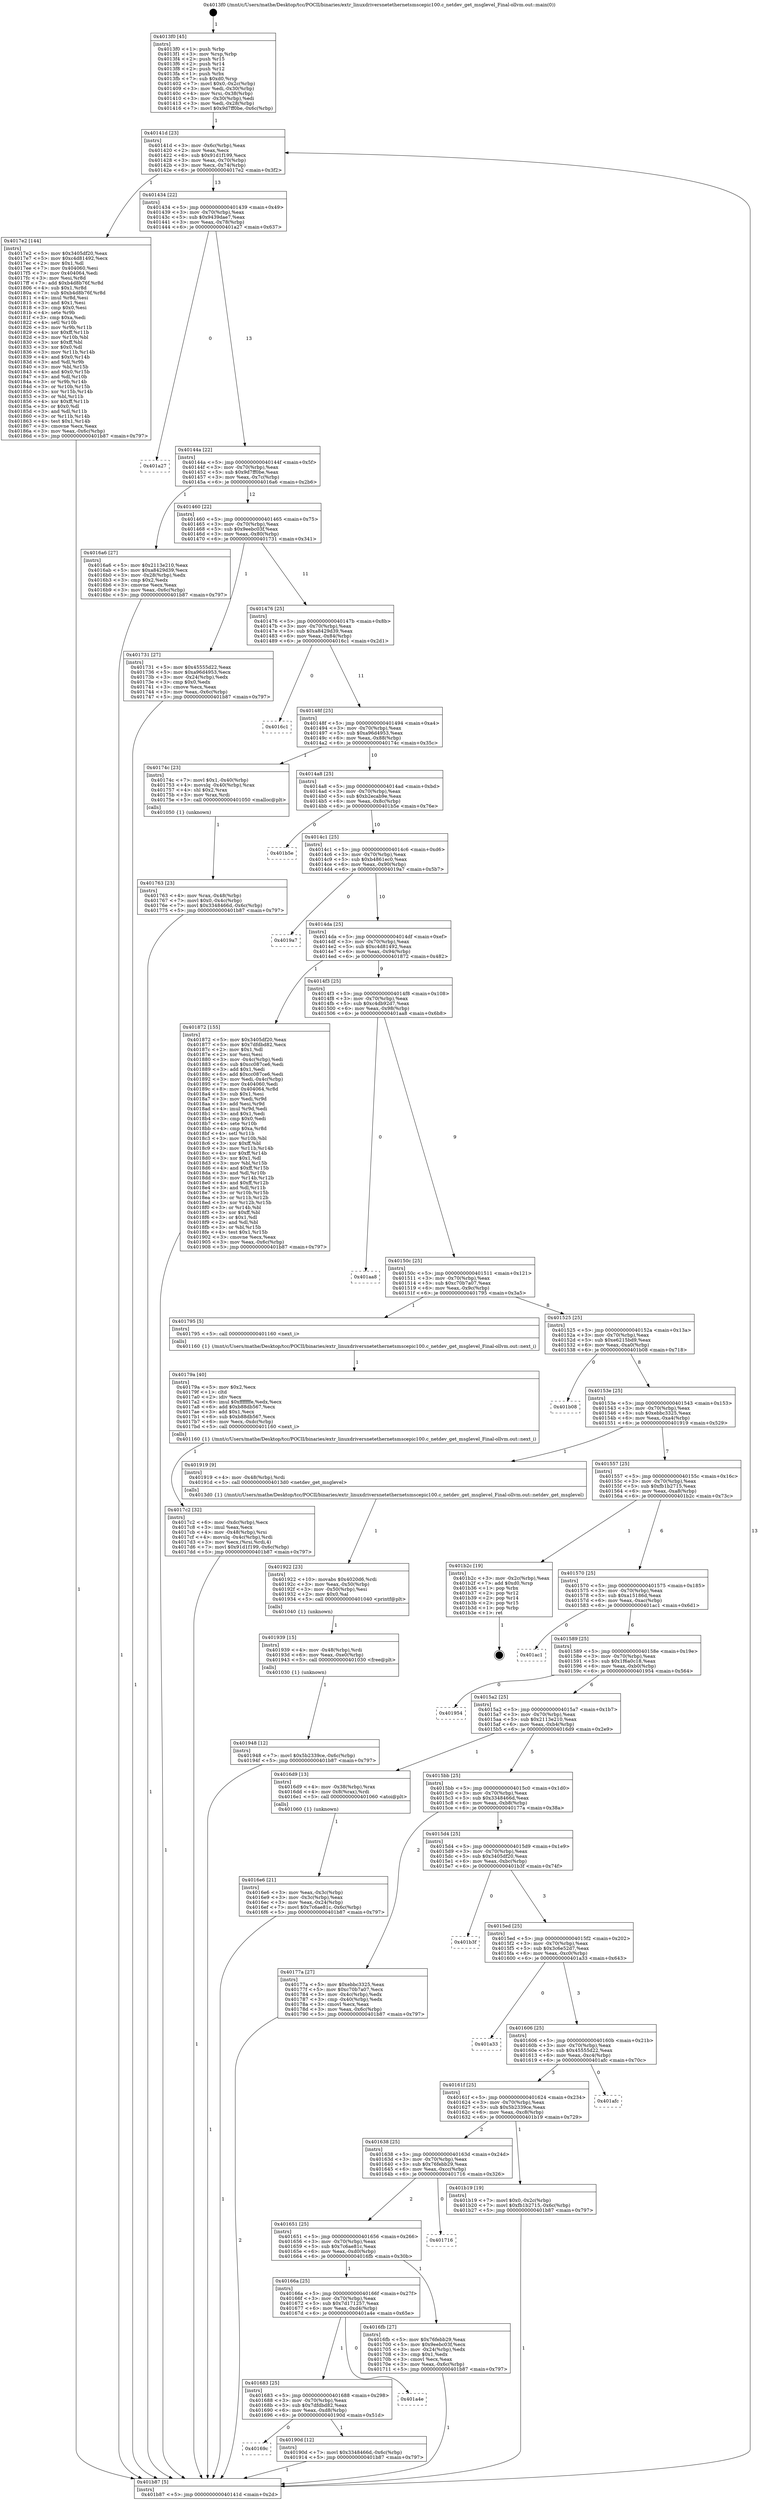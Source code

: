 digraph "0x4013f0" {
  label = "0x4013f0 (/mnt/c/Users/mathe/Desktop/tcc/POCII/binaries/extr_linuxdriversnetethernetsmscepic100.c_netdev_get_msglevel_Final-ollvm.out::main(0))"
  labelloc = "t"
  node[shape=record]

  Entry [label="",width=0.3,height=0.3,shape=circle,fillcolor=black,style=filled]
  "0x40141d" [label="{
     0x40141d [23]\l
     | [instrs]\l
     &nbsp;&nbsp;0x40141d \<+3\>: mov -0x6c(%rbp),%eax\l
     &nbsp;&nbsp;0x401420 \<+2\>: mov %eax,%ecx\l
     &nbsp;&nbsp;0x401422 \<+6\>: sub $0x91d1f199,%ecx\l
     &nbsp;&nbsp;0x401428 \<+3\>: mov %eax,-0x70(%rbp)\l
     &nbsp;&nbsp;0x40142b \<+3\>: mov %ecx,-0x74(%rbp)\l
     &nbsp;&nbsp;0x40142e \<+6\>: je 00000000004017e2 \<main+0x3f2\>\l
  }"]
  "0x4017e2" [label="{
     0x4017e2 [144]\l
     | [instrs]\l
     &nbsp;&nbsp;0x4017e2 \<+5\>: mov $0x3405df20,%eax\l
     &nbsp;&nbsp;0x4017e7 \<+5\>: mov $0xc4d81492,%ecx\l
     &nbsp;&nbsp;0x4017ec \<+2\>: mov $0x1,%dl\l
     &nbsp;&nbsp;0x4017ee \<+7\>: mov 0x404060,%esi\l
     &nbsp;&nbsp;0x4017f5 \<+7\>: mov 0x404064,%edi\l
     &nbsp;&nbsp;0x4017fc \<+3\>: mov %esi,%r8d\l
     &nbsp;&nbsp;0x4017ff \<+7\>: add $0xb4d8b76f,%r8d\l
     &nbsp;&nbsp;0x401806 \<+4\>: sub $0x1,%r8d\l
     &nbsp;&nbsp;0x40180a \<+7\>: sub $0xb4d8b76f,%r8d\l
     &nbsp;&nbsp;0x401811 \<+4\>: imul %r8d,%esi\l
     &nbsp;&nbsp;0x401815 \<+3\>: and $0x1,%esi\l
     &nbsp;&nbsp;0x401818 \<+3\>: cmp $0x0,%esi\l
     &nbsp;&nbsp;0x40181b \<+4\>: sete %r9b\l
     &nbsp;&nbsp;0x40181f \<+3\>: cmp $0xa,%edi\l
     &nbsp;&nbsp;0x401822 \<+4\>: setl %r10b\l
     &nbsp;&nbsp;0x401826 \<+3\>: mov %r9b,%r11b\l
     &nbsp;&nbsp;0x401829 \<+4\>: xor $0xff,%r11b\l
     &nbsp;&nbsp;0x40182d \<+3\>: mov %r10b,%bl\l
     &nbsp;&nbsp;0x401830 \<+3\>: xor $0xff,%bl\l
     &nbsp;&nbsp;0x401833 \<+3\>: xor $0x0,%dl\l
     &nbsp;&nbsp;0x401836 \<+3\>: mov %r11b,%r14b\l
     &nbsp;&nbsp;0x401839 \<+4\>: and $0x0,%r14b\l
     &nbsp;&nbsp;0x40183d \<+3\>: and %dl,%r9b\l
     &nbsp;&nbsp;0x401840 \<+3\>: mov %bl,%r15b\l
     &nbsp;&nbsp;0x401843 \<+4\>: and $0x0,%r15b\l
     &nbsp;&nbsp;0x401847 \<+3\>: and %dl,%r10b\l
     &nbsp;&nbsp;0x40184a \<+3\>: or %r9b,%r14b\l
     &nbsp;&nbsp;0x40184d \<+3\>: or %r10b,%r15b\l
     &nbsp;&nbsp;0x401850 \<+3\>: xor %r15b,%r14b\l
     &nbsp;&nbsp;0x401853 \<+3\>: or %bl,%r11b\l
     &nbsp;&nbsp;0x401856 \<+4\>: xor $0xff,%r11b\l
     &nbsp;&nbsp;0x40185a \<+3\>: or $0x0,%dl\l
     &nbsp;&nbsp;0x40185d \<+3\>: and %dl,%r11b\l
     &nbsp;&nbsp;0x401860 \<+3\>: or %r11b,%r14b\l
     &nbsp;&nbsp;0x401863 \<+4\>: test $0x1,%r14b\l
     &nbsp;&nbsp;0x401867 \<+3\>: cmovne %ecx,%eax\l
     &nbsp;&nbsp;0x40186a \<+3\>: mov %eax,-0x6c(%rbp)\l
     &nbsp;&nbsp;0x40186d \<+5\>: jmp 0000000000401b87 \<main+0x797\>\l
  }"]
  "0x401434" [label="{
     0x401434 [22]\l
     | [instrs]\l
     &nbsp;&nbsp;0x401434 \<+5\>: jmp 0000000000401439 \<main+0x49\>\l
     &nbsp;&nbsp;0x401439 \<+3\>: mov -0x70(%rbp),%eax\l
     &nbsp;&nbsp;0x40143c \<+5\>: sub $0x9439dae7,%eax\l
     &nbsp;&nbsp;0x401441 \<+3\>: mov %eax,-0x78(%rbp)\l
     &nbsp;&nbsp;0x401444 \<+6\>: je 0000000000401a27 \<main+0x637\>\l
  }"]
  Exit [label="",width=0.3,height=0.3,shape=circle,fillcolor=black,style=filled,peripheries=2]
  "0x401a27" [label="{
     0x401a27\l
  }", style=dashed]
  "0x40144a" [label="{
     0x40144a [22]\l
     | [instrs]\l
     &nbsp;&nbsp;0x40144a \<+5\>: jmp 000000000040144f \<main+0x5f\>\l
     &nbsp;&nbsp;0x40144f \<+3\>: mov -0x70(%rbp),%eax\l
     &nbsp;&nbsp;0x401452 \<+5\>: sub $0x9d7ff0be,%eax\l
     &nbsp;&nbsp;0x401457 \<+3\>: mov %eax,-0x7c(%rbp)\l
     &nbsp;&nbsp;0x40145a \<+6\>: je 00000000004016a6 \<main+0x2b6\>\l
  }"]
  "0x401948" [label="{
     0x401948 [12]\l
     | [instrs]\l
     &nbsp;&nbsp;0x401948 \<+7\>: movl $0x5b2339ce,-0x6c(%rbp)\l
     &nbsp;&nbsp;0x40194f \<+5\>: jmp 0000000000401b87 \<main+0x797\>\l
  }"]
  "0x4016a6" [label="{
     0x4016a6 [27]\l
     | [instrs]\l
     &nbsp;&nbsp;0x4016a6 \<+5\>: mov $0x2113e210,%eax\l
     &nbsp;&nbsp;0x4016ab \<+5\>: mov $0xa8429d39,%ecx\l
     &nbsp;&nbsp;0x4016b0 \<+3\>: mov -0x28(%rbp),%edx\l
     &nbsp;&nbsp;0x4016b3 \<+3\>: cmp $0x2,%edx\l
     &nbsp;&nbsp;0x4016b6 \<+3\>: cmovne %ecx,%eax\l
     &nbsp;&nbsp;0x4016b9 \<+3\>: mov %eax,-0x6c(%rbp)\l
     &nbsp;&nbsp;0x4016bc \<+5\>: jmp 0000000000401b87 \<main+0x797\>\l
  }"]
  "0x401460" [label="{
     0x401460 [22]\l
     | [instrs]\l
     &nbsp;&nbsp;0x401460 \<+5\>: jmp 0000000000401465 \<main+0x75\>\l
     &nbsp;&nbsp;0x401465 \<+3\>: mov -0x70(%rbp),%eax\l
     &nbsp;&nbsp;0x401468 \<+5\>: sub $0x9eebc03f,%eax\l
     &nbsp;&nbsp;0x40146d \<+3\>: mov %eax,-0x80(%rbp)\l
     &nbsp;&nbsp;0x401470 \<+6\>: je 0000000000401731 \<main+0x341\>\l
  }"]
  "0x401b87" [label="{
     0x401b87 [5]\l
     | [instrs]\l
     &nbsp;&nbsp;0x401b87 \<+5\>: jmp 000000000040141d \<main+0x2d\>\l
  }"]
  "0x4013f0" [label="{
     0x4013f0 [45]\l
     | [instrs]\l
     &nbsp;&nbsp;0x4013f0 \<+1\>: push %rbp\l
     &nbsp;&nbsp;0x4013f1 \<+3\>: mov %rsp,%rbp\l
     &nbsp;&nbsp;0x4013f4 \<+2\>: push %r15\l
     &nbsp;&nbsp;0x4013f6 \<+2\>: push %r14\l
     &nbsp;&nbsp;0x4013f8 \<+2\>: push %r12\l
     &nbsp;&nbsp;0x4013fa \<+1\>: push %rbx\l
     &nbsp;&nbsp;0x4013fb \<+7\>: sub $0xd0,%rsp\l
     &nbsp;&nbsp;0x401402 \<+7\>: movl $0x0,-0x2c(%rbp)\l
     &nbsp;&nbsp;0x401409 \<+3\>: mov %edi,-0x30(%rbp)\l
     &nbsp;&nbsp;0x40140c \<+4\>: mov %rsi,-0x38(%rbp)\l
     &nbsp;&nbsp;0x401410 \<+3\>: mov -0x30(%rbp),%edi\l
     &nbsp;&nbsp;0x401413 \<+3\>: mov %edi,-0x28(%rbp)\l
     &nbsp;&nbsp;0x401416 \<+7\>: movl $0x9d7ff0be,-0x6c(%rbp)\l
  }"]
  "0x401939" [label="{
     0x401939 [15]\l
     | [instrs]\l
     &nbsp;&nbsp;0x401939 \<+4\>: mov -0x48(%rbp),%rdi\l
     &nbsp;&nbsp;0x40193d \<+6\>: mov %eax,-0xe0(%rbp)\l
     &nbsp;&nbsp;0x401943 \<+5\>: call 0000000000401030 \<free@plt\>\l
     | [calls]\l
     &nbsp;&nbsp;0x401030 \{1\} (unknown)\l
  }"]
  "0x401731" [label="{
     0x401731 [27]\l
     | [instrs]\l
     &nbsp;&nbsp;0x401731 \<+5\>: mov $0x45555d22,%eax\l
     &nbsp;&nbsp;0x401736 \<+5\>: mov $0xa96d4953,%ecx\l
     &nbsp;&nbsp;0x40173b \<+3\>: mov -0x24(%rbp),%edx\l
     &nbsp;&nbsp;0x40173e \<+3\>: cmp $0x0,%edx\l
     &nbsp;&nbsp;0x401741 \<+3\>: cmove %ecx,%eax\l
     &nbsp;&nbsp;0x401744 \<+3\>: mov %eax,-0x6c(%rbp)\l
     &nbsp;&nbsp;0x401747 \<+5\>: jmp 0000000000401b87 \<main+0x797\>\l
  }"]
  "0x401476" [label="{
     0x401476 [25]\l
     | [instrs]\l
     &nbsp;&nbsp;0x401476 \<+5\>: jmp 000000000040147b \<main+0x8b\>\l
     &nbsp;&nbsp;0x40147b \<+3\>: mov -0x70(%rbp),%eax\l
     &nbsp;&nbsp;0x40147e \<+5\>: sub $0xa8429d39,%eax\l
     &nbsp;&nbsp;0x401483 \<+6\>: mov %eax,-0x84(%rbp)\l
     &nbsp;&nbsp;0x401489 \<+6\>: je 00000000004016c1 \<main+0x2d1\>\l
  }"]
  "0x401922" [label="{
     0x401922 [23]\l
     | [instrs]\l
     &nbsp;&nbsp;0x401922 \<+10\>: movabs $0x4020d6,%rdi\l
     &nbsp;&nbsp;0x40192c \<+3\>: mov %eax,-0x50(%rbp)\l
     &nbsp;&nbsp;0x40192f \<+3\>: mov -0x50(%rbp),%esi\l
     &nbsp;&nbsp;0x401932 \<+2\>: mov $0x0,%al\l
     &nbsp;&nbsp;0x401934 \<+5\>: call 0000000000401040 \<printf@plt\>\l
     | [calls]\l
     &nbsp;&nbsp;0x401040 \{1\} (unknown)\l
  }"]
  "0x4016c1" [label="{
     0x4016c1\l
  }", style=dashed]
  "0x40148f" [label="{
     0x40148f [25]\l
     | [instrs]\l
     &nbsp;&nbsp;0x40148f \<+5\>: jmp 0000000000401494 \<main+0xa4\>\l
     &nbsp;&nbsp;0x401494 \<+3\>: mov -0x70(%rbp),%eax\l
     &nbsp;&nbsp;0x401497 \<+5\>: sub $0xa96d4953,%eax\l
     &nbsp;&nbsp;0x40149c \<+6\>: mov %eax,-0x88(%rbp)\l
     &nbsp;&nbsp;0x4014a2 \<+6\>: je 000000000040174c \<main+0x35c\>\l
  }"]
  "0x40169c" [label="{
     0x40169c\l
  }", style=dashed]
  "0x40174c" [label="{
     0x40174c [23]\l
     | [instrs]\l
     &nbsp;&nbsp;0x40174c \<+7\>: movl $0x1,-0x40(%rbp)\l
     &nbsp;&nbsp;0x401753 \<+4\>: movslq -0x40(%rbp),%rax\l
     &nbsp;&nbsp;0x401757 \<+4\>: shl $0x2,%rax\l
     &nbsp;&nbsp;0x40175b \<+3\>: mov %rax,%rdi\l
     &nbsp;&nbsp;0x40175e \<+5\>: call 0000000000401050 \<malloc@plt\>\l
     | [calls]\l
     &nbsp;&nbsp;0x401050 \{1\} (unknown)\l
  }"]
  "0x4014a8" [label="{
     0x4014a8 [25]\l
     | [instrs]\l
     &nbsp;&nbsp;0x4014a8 \<+5\>: jmp 00000000004014ad \<main+0xbd\>\l
     &nbsp;&nbsp;0x4014ad \<+3\>: mov -0x70(%rbp),%eax\l
     &nbsp;&nbsp;0x4014b0 \<+5\>: sub $0xb2ecab9e,%eax\l
     &nbsp;&nbsp;0x4014b5 \<+6\>: mov %eax,-0x8c(%rbp)\l
     &nbsp;&nbsp;0x4014bb \<+6\>: je 0000000000401b5e \<main+0x76e\>\l
  }"]
  "0x40190d" [label="{
     0x40190d [12]\l
     | [instrs]\l
     &nbsp;&nbsp;0x40190d \<+7\>: movl $0x3348466d,-0x6c(%rbp)\l
     &nbsp;&nbsp;0x401914 \<+5\>: jmp 0000000000401b87 \<main+0x797\>\l
  }"]
  "0x401b5e" [label="{
     0x401b5e\l
  }", style=dashed]
  "0x4014c1" [label="{
     0x4014c1 [25]\l
     | [instrs]\l
     &nbsp;&nbsp;0x4014c1 \<+5\>: jmp 00000000004014c6 \<main+0xd6\>\l
     &nbsp;&nbsp;0x4014c6 \<+3\>: mov -0x70(%rbp),%eax\l
     &nbsp;&nbsp;0x4014c9 \<+5\>: sub $0xb4861ec0,%eax\l
     &nbsp;&nbsp;0x4014ce \<+6\>: mov %eax,-0x90(%rbp)\l
     &nbsp;&nbsp;0x4014d4 \<+6\>: je 00000000004019a7 \<main+0x5b7\>\l
  }"]
  "0x401683" [label="{
     0x401683 [25]\l
     | [instrs]\l
     &nbsp;&nbsp;0x401683 \<+5\>: jmp 0000000000401688 \<main+0x298\>\l
     &nbsp;&nbsp;0x401688 \<+3\>: mov -0x70(%rbp),%eax\l
     &nbsp;&nbsp;0x40168b \<+5\>: sub $0x7dfdbd82,%eax\l
     &nbsp;&nbsp;0x401690 \<+6\>: mov %eax,-0xd8(%rbp)\l
     &nbsp;&nbsp;0x401696 \<+6\>: je 000000000040190d \<main+0x51d\>\l
  }"]
  "0x4019a7" [label="{
     0x4019a7\l
  }", style=dashed]
  "0x4014da" [label="{
     0x4014da [25]\l
     | [instrs]\l
     &nbsp;&nbsp;0x4014da \<+5\>: jmp 00000000004014df \<main+0xef\>\l
     &nbsp;&nbsp;0x4014df \<+3\>: mov -0x70(%rbp),%eax\l
     &nbsp;&nbsp;0x4014e2 \<+5\>: sub $0xc4d81492,%eax\l
     &nbsp;&nbsp;0x4014e7 \<+6\>: mov %eax,-0x94(%rbp)\l
     &nbsp;&nbsp;0x4014ed \<+6\>: je 0000000000401872 \<main+0x482\>\l
  }"]
  "0x401a4e" [label="{
     0x401a4e\l
  }", style=dashed]
  "0x401872" [label="{
     0x401872 [155]\l
     | [instrs]\l
     &nbsp;&nbsp;0x401872 \<+5\>: mov $0x3405df20,%eax\l
     &nbsp;&nbsp;0x401877 \<+5\>: mov $0x7dfdbd82,%ecx\l
     &nbsp;&nbsp;0x40187c \<+2\>: mov $0x1,%dl\l
     &nbsp;&nbsp;0x40187e \<+2\>: xor %esi,%esi\l
     &nbsp;&nbsp;0x401880 \<+3\>: mov -0x4c(%rbp),%edi\l
     &nbsp;&nbsp;0x401883 \<+6\>: sub $0xcc087ce6,%edi\l
     &nbsp;&nbsp;0x401889 \<+3\>: add $0x1,%edi\l
     &nbsp;&nbsp;0x40188c \<+6\>: add $0xcc087ce6,%edi\l
     &nbsp;&nbsp;0x401892 \<+3\>: mov %edi,-0x4c(%rbp)\l
     &nbsp;&nbsp;0x401895 \<+7\>: mov 0x404060,%edi\l
     &nbsp;&nbsp;0x40189c \<+8\>: mov 0x404064,%r8d\l
     &nbsp;&nbsp;0x4018a4 \<+3\>: sub $0x1,%esi\l
     &nbsp;&nbsp;0x4018a7 \<+3\>: mov %edi,%r9d\l
     &nbsp;&nbsp;0x4018aa \<+3\>: add %esi,%r9d\l
     &nbsp;&nbsp;0x4018ad \<+4\>: imul %r9d,%edi\l
     &nbsp;&nbsp;0x4018b1 \<+3\>: and $0x1,%edi\l
     &nbsp;&nbsp;0x4018b4 \<+3\>: cmp $0x0,%edi\l
     &nbsp;&nbsp;0x4018b7 \<+4\>: sete %r10b\l
     &nbsp;&nbsp;0x4018bb \<+4\>: cmp $0xa,%r8d\l
     &nbsp;&nbsp;0x4018bf \<+4\>: setl %r11b\l
     &nbsp;&nbsp;0x4018c3 \<+3\>: mov %r10b,%bl\l
     &nbsp;&nbsp;0x4018c6 \<+3\>: xor $0xff,%bl\l
     &nbsp;&nbsp;0x4018c9 \<+3\>: mov %r11b,%r14b\l
     &nbsp;&nbsp;0x4018cc \<+4\>: xor $0xff,%r14b\l
     &nbsp;&nbsp;0x4018d0 \<+3\>: xor $0x1,%dl\l
     &nbsp;&nbsp;0x4018d3 \<+3\>: mov %bl,%r15b\l
     &nbsp;&nbsp;0x4018d6 \<+4\>: and $0xff,%r15b\l
     &nbsp;&nbsp;0x4018da \<+3\>: and %dl,%r10b\l
     &nbsp;&nbsp;0x4018dd \<+3\>: mov %r14b,%r12b\l
     &nbsp;&nbsp;0x4018e0 \<+4\>: and $0xff,%r12b\l
     &nbsp;&nbsp;0x4018e4 \<+3\>: and %dl,%r11b\l
     &nbsp;&nbsp;0x4018e7 \<+3\>: or %r10b,%r15b\l
     &nbsp;&nbsp;0x4018ea \<+3\>: or %r11b,%r12b\l
     &nbsp;&nbsp;0x4018ed \<+3\>: xor %r12b,%r15b\l
     &nbsp;&nbsp;0x4018f0 \<+3\>: or %r14b,%bl\l
     &nbsp;&nbsp;0x4018f3 \<+3\>: xor $0xff,%bl\l
     &nbsp;&nbsp;0x4018f6 \<+3\>: or $0x1,%dl\l
     &nbsp;&nbsp;0x4018f9 \<+2\>: and %dl,%bl\l
     &nbsp;&nbsp;0x4018fb \<+3\>: or %bl,%r15b\l
     &nbsp;&nbsp;0x4018fe \<+4\>: test $0x1,%r15b\l
     &nbsp;&nbsp;0x401902 \<+3\>: cmovne %ecx,%eax\l
     &nbsp;&nbsp;0x401905 \<+3\>: mov %eax,-0x6c(%rbp)\l
     &nbsp;&nbsp;0x401908 \<+5\>: jmp 0000000000401b87 \<main+0x797\>\l
  }"]
  "0x4014f3" [label="{
     0x4014f3 [25]\l
     | [instrs]\l
     &nbsp;&nbsp;0x4014f3 \<+5\>: jmp 00000000004014f8 \<main+0x108\>\l
     &nbsp;&nbsp;0x4014f8 \<+3\>: mov -0x70(%rbp),%eax\l
     &nbsp;&nbsp;0x4014fb \<+5\>: sub $0xc4db92d7,%eax\l
     &nbsp;&nbsp;0x401500 \<+6\>: mov %eax,-0x98(%rbp)\l
     &nbsp;&nbsp;0x401506 \<+6\>: je 0000000000401aa8 \<main+0x6b8\>\l
  }"]
  "0x4017c2" [label="{
     0x4017c2 [32]\l
     | [instrs]\l
     &nbsp;&nbsp;0x4017c2 \<+6\>: mov -0xdc(%rbp),%ecx\l
     &nbsp;&nbsp;0x4017c8 \<+3\>: imul %eax,%ecx\l
     &nbsp;&nbsp;0x4017cb \<+4\>: mov -0x48(%rbp),%rsi\l
     &nbsp;&nbsp;0x4017cf \<+4\>: movslq -0x4c(%rbp),%rdi\l
     &nbsp;&nbsp;0x4017d3 \<+3\>: mov %ecx,(%rsi,%rdi,4)\l
     &nbsp;&nbsp;0x4017d6 \<+7\>: movl $0x91d1f199,-0x6c(%rbp)\l
     &nbsp;&nbsp;0x4017dd \<+5\>: jmp 0000000000401b87 \<main+0x797\>\l
  }"]
  "0x401aa8" [label="{
     0x401aa8\l
  }", style=dashed]
  "0x40150c" [label="{
     0x40150c [25]\l
     | [instrs]\l
     &nbsp;&nbsp;0x40150c \<+5\>: jmp 0000000000401511 \<main+0x121\>\l
     &nbsp;&nbsp;0x401511 \<+3\>: mov -0x70(%rbp),%eax\l
     &nbsp;&nbsp;0x401514 \<+5\>: sub $0xc70b7a07,%eax\l
     &nbsp;&nbsp;0x401519 \<+6\>: mov %eax,-0x9c(%rbp)\l
     &nbsp;&nbsp;0x40151f \<+6\>: je 0000000000401795 \<main+0x3a5\>\l
  }"]
  "0x40179a" [label="{
     0x40179a [40]\l
     | [instrs]\l
     &nbsp;&nbsp;0x40179a \<+5\>: mov $0x2,%ecx\l
     &nbsp;&nbsp;0x40179f \<+1\>: cltd\l
     &nbsp;&nbsp;0x4017a0 \<+2\>: idiv %ecx\l
     &nbsp;&nbsp;0x4017a2 \<+6\>: imul $0xfffffffe,%edx,%ecx\l
     &nbsp;&nbsp;0x4017a8 \<+6\>: add $0xb88db567,%ecx\l
     &nbsp;&nbsp;0x4017ae \<+3\>: add $0x1,%ecx\l
     &nbsp;&nbsp;0x4017b1 \<+6\>: sub $0xb88db567,%ecx\l
     &nbsp;&nbsp;0x4017b7 \<+6\>: mov %ecx,-0xdc(%rbp)\l
     &nbsp;&nbsp;0x4017bd \<+5\>: call 0000000000401160 \<next_i\>\l
     | [calls]\l
     &nbsp;&nbsp;0x401160 \{1\} (/mnt/c/Users/mathe/Desktop/tcc/POCII/binaries/extr_linuxdriversnetethernetsmscepic100.c_netdev_get_msglevel_Final-ollvm.out::next_i)\l
  }"]
  "0x401795" [label="{
     0x401795 [5]\l
     | [instrs]\l
     &nbsp;&nbsp;0x401795 \<+5\>: call 0000000000401160 \<next_i\>\l
     | [calls]\l
     &nbsp;&nbsp;0x401160 \{1\} (/mnt/c/Users/mathe/Desktop/tcc/POCII/binaries/extr_linuxdriversnetethernetsmscepic100.c_netdev_get_msglevel_Final-ollvm.out::next_i)\l
  }"]
  "0x401525" [label="{
     0x401525 [25]\l
     | [instrs]\l
     &nbsp;&nbsp;0x401525 \<+5\>: jmp 000000000040152a \<main+0x13a\>\l
     &nbsp;&nbsp;0x40152a \<+3\>: mov -0x70(%rbp),%eax\l
     &nbsp;&nbsp;0x40152d \<+5\>: sub $0xe6215bd9,%eax\l
     &nbsp;&nbsp;0x401532 \<+6\>: mov %eax,-0xa0(%rbp)\l
     &nbsp;&nbsp;0x401538 \<+6\>: je 0000000000401b08 \<main+0x718\>\l
  }"]
  "0x401763" [label="{
     0x401763 [23]\l
     | [instrs]\l
     &nbsp;&nbsp;0x401763 \<+4\>: mov %rax,-0x48(%rbp)\l
     &nbsp;&nbsp;0x401767 \<+7\>: movl $0x0,-0x4c(%rbp)\l
     &nbsp;&nbsp;0x40176e \<+7\>: movl $0x3348466d,-0x6c(%rbp)\l
     &nbsp;&nbsp;0x401775 \<+5\>: jmp 0000000000401b87 \<main+0x797\>\l
  }"]
  "0x401b08" [label="{
     0x401b08\l
  }", style=dashed]
  "0x40153e" [label="{
     0x40153e [25]\l
     | [instrs]\l
     &nbsp;&nbsp;0x40153e \<+5\>: jmp 0000000000401543 \<main+0x153\>\l
     &nbsp;&nbsp;0x401543 \<+3\>: mov -0x70(%rbp),%eax\l
     &nbsp;&nbsp;0x401546 \<+5\>: sub $0xebbc3325,%eax\l
     &nbsp;&nbsp;0x40154b \<+6\>: mov %eax,-0xa4(%rbp)\l
     &nbsp;&nbsp;0x401551 \<+6\>: je 0000000000401919 \<main+0x529\>\l
  }"]
  "0x40166a" [label="{
     0x40166a [25]\l
     | [instrs]\l
     &nbsp;&nbsp;0x40166a \<+5\>: jmp 000000000040166f \<main+0x27f\>\l
     &nbsp;&nbsp;0x40166f \<+3\>: mov -0x70(%rbp),%eax\l
     &nbsp;&nbsp;0x401672 \<+5\>: sub $0x7d171257,%eax\l
     &nbsp;&nbsp;0x401677 \<+6\>: mov %eax,-0xd4(%rbp)\l
     &nbsp;&nbsp;0x40167d \<+6\>: je 0000000000401a4e \<main+0x65e\>\l
  }"]
  "0x401919" [label="{
     0x401919 [9]\l
     | [instrs]\l
     &nbsp;&nbsp;0x401919 \<+4\>: mov -0x48(%rbp),%rdi\l
     &nbsp;&nbsp;0x40191d \<+5\>: call 00000000004013d0 \<netdev_get_msglevel\>\l
     | [calls]\l
     &nbsp;&nbsp;0x4013d0 \{1\} (/mnt/c/Users/mathe/Desktop/tcc/POCII/binaries/extr_linuxdriversnetethernetsmscepic100.c_netdev_get_msglevel_Final-ollvm.out::netdev_get_msglevel)\l
  }"]
  "0x401557" [label="{
     0x401557 [25]\l
     | [instrs]\l
     &nbsp;&nbsp;0x401557 \<+5\>: jmp 000000000040155c \<main+0x16c\>\l
     &nbsp;&nbsp;0x40155c \<+3\>: mov -0x70(%rbp),%eax\l
     &nbsp;&nbsp;0x40155f \<+5\>: sub $0xfb1b2715,%eax\l
     &nbsp;&nbsp;0x401564 \<+6\>: mov %eax,-0xa8(%rbp)\l
     &nbsp;&nbsp;0x40156a \<+6\>: je 0000000000401b2c \<main+0x73c\>\l
  }"]
  "0x4016fb" [label="{
     0x4016fb [27]\l
     | [instrs]\l
     &nbsp;&nbsp;0x4016fb \<+5\>: mov $0x76febb29,%eax\l
     &nbsp;&nbsp;0x401700 \<+5\>: mov $0x9eebc03f,%ecx\l
     &nbsp;&nbsp;0x401705 \<+3\>: mov -0x24(%rbp),%edx\l
     &nbsp;&nbsp;0x401708 \<+3\>: cmp $0x1,%edx\l
     &nbsp;&nbsp;0x40170b \<+3\>: cmovl %ecx,%eax\l
     &nbsp;&nbsp;0x40170e \<+3\>: mov %eax,-0x6c(%rbp)\l
     &nbsp;&nbsp;0x401711 \<+5\>: jmp 0000000000401b87 \<main+0x797\>\l
  }"]
  "0x401b2c" [label="{
     0x401b2c [19]\l
     | [instrs]\l
     &nbsp;&nbsp;0x401b2c \<+3\>: mov -0x2c(%rbp),%eax\l
     &nbsp;&nbsp;0x401b2f \<+7\>: add $0xd0,%rsp\l
     &nbsp;&nbsp;0x401b36 \<+1\>: pop %rbx\l
     &nbsp;&nbsp;0x401b37 \<+2\>: pop %r12\l
     &nbsp;&nbsp;0x401b39 \<+2\>: pop %r14\l
     &nbsp;&nbsp;0x401b3b \<+2\>: pop %r15\l
     &nbsp;&nbsp;0x401b3d \<+1\>: pop %rbp\l
     &nbsp;&nbsp;0x401b3e \<+1\>: ret\l
  }"]
  "0x401570" [label="{
     0x401570 [25]\l
     | [instrs]\l
     &nbsp;&nbsp;0x401570 \<+5\>: jmp 0000000000401575 \<main+0x185\>\l
     &nbsp;&nbsp;0x401575 \<+3\>: mov -0x70(%rbp),%eax\l
     &nbsp;&nbsp;0x401578 \<+5\>: sub $0xa15186d,%eax\l
     &nbsp;&nbsp;0x40157d \<+6\>: mov %eax,-0xac(%rbp)\l
     &nbsp;&nbsp;0x401583 \<+6\>: je 0000000000401ac1 \<main+0x6d1\>\l
  }"]
  "0x401651" [label="{
     0x401651 [25]\l
     | [instrs]\l
     &nbsp;&nbsp;0x401651 \<+5\>: jmp 0000000000401656 \<main+0x266\>\l
     &nbsp;&nbsp;0x401656 \<+3\>: mov -0x70(%rbp),%eax\l
     &nbsp;&nbsp;0x401659 \<+5\>: sub $0x7c6ae81c,%eax\l
     &nbsp;&nbsp;0x40165e \<+6\>: mov %eax,-0xd0(%rbp)\l
     &nbsp;&nbsp;0x401664 \<+6\>: je 00000000004016fb \<main+0x30b\>\l
  }"]
  "0x401ac1" [label="{
     0x401ac1\l
  }", style=dashed]
  "0x401589" [label="{
     0x401589 [25]\l
     | [instrs]\l
     &nbsp;&nbsp;0x401589 \<+5\>: jmp 000000000040158e \<main+0x19e\>\l
     &nbsp;&nbsp;0x40158e \<+3\>: mov -0x70(%rbp),%eax\l
     &nbsp;&nbsp;0x401591 \<+5\>: sub $0x1f6a0c18,%eax\l
     &nbsp;&nbsp;0x401596 \<+6\>: mov %eax,-0xb0(%rbp)\l
     &nbsp;&nbsp;0x40159c \<+6\>: je 0000000000401954 \<main+0x564\>\l
  }"]
  "0x401716" [label="{
     0x401716\l
  }", style=dashed]
  "0x401954" [label="{
     0x401954\l
  }", style=dashed]
  "0x4015a2" [label="{
     0x4015a2 [25]\l
     | [instrs]\l
     &nbsp;&nbsp;0x4015a2 \<+5\>: jmp 00000000004015a7 \<main+0x1b7\>\l
     &nbsp;&nbsp;0x4015a7 \<+3\>: mov -0x70(%rbp),%eax\l
     &nbsp;&nbsp;0x4015aa \<+5\>: sub $0x2113e210,%eax\l
     &nbsp;&nbsp;0x4015af \<+6\>: mov %eax,-0xb4(%rbp)\l
     &nbsp;&nbsp;0x4015b5 \<+6\>: je 00000000004016d9 \<main+0x2e9\>\l
  }"]
  "0x401638" [label="{
     0x401638 [25]\l
     | [instrs]\l
     &nbsp;&nbsp;0x401638 \<+5\>: jmp 000000000040163d \<main+0x24d\>\l
     &nbsp;&nbsp;0x40163d \<+3\>: mov -0x70(%rbp),%eax\l
     &nbsp;&nbsp;0x401640 \<+5\>: sub $0x76febb29,%eax\l
     &nbsp;&nbsp;0x401645 \<+6\>: mov %eax,-0xcc(%rbp)\l
     &nbsp;&nbsp;0x40164b \<+6\>: je 0000000000401716 \<main+0x326\>\l
  }"]
  "0x4016d9" [label="{
     0x4016d9 [13]\l
     | [instrs]\l
     &nbsp;&nbsp;0x4016d9 \<+4\>: mov -0x38(%rbp),%rax\l
     &nbsp;&nbsp;0x4016dd \<+4\>: mov 0x8(%rax),%rdi\l
     &nbsp;&nbsp;0x4016e1 \<+5\>: call 0000000000401060 \<atoi@plt\>\l
     | [calls]\l
     &nbsp;&nbsp;0x401060 \{1\} (unknown)\l
  }"]
  "0x4015bb" [label="{
     0x4015bb [25]\l
     | [instrs]\l
     &nbsp;&nbsp;0x4015bb \<+5\>: jmp 00000000004015c0 \<main+0x1d0\>\l
     &nbsp;&nbsp;0x4015c0 \<+3\>: mov -0x70(%rbp),%eax\l
     &nbsp;&nbsp;0x4015c3 \<+5\>: sub $0x3348466d,%eax\l
     &nbsp;&nbsp;0x4015c8 \<+6\>: mov %eax,-0xb8(%rbp)\l
     &nbsp;&nbsp;0x4015ce \<+6\>: je 000000000040177a \<main+0x38a\>\l
  }"]
  "0x4016e6" [label="{
     0x4016e6 [21]\l
     | [instrs]\l
     &nbsp;&nbsp;0x4016e6 \<+3\>: mov %eax,-0x3c(%rbp)\l
     &nbsp;&nbsp;0x4016e9 \<+3\>: mov -0x3c(%rbp),%eax\l
     &nbsp;&nbsp;0x4016ec \<+3\>: mov %eax,-0x24(%rbp)\l
     &nbsp;&nbsp;0x4016ef \<+7\>: movl $0x7c6ae81c,-0x6c(%rbp)\l
     &nbsp;&nbsp;0x4016f6 \<+5\>: jmp 0000000000401b87 \<main+0x797\>\l
  }"]
  "0x401b19" [label="{
     0x401b19 [19]\l
     | [instrs]\l
     &nbsp;&nbsp;0x401b19 \<+7\>: movl $0x0,-0x2c(%rbp)\l
     &nbsp;&nbsp;0x401b20 \<+7\>: movl $0xfb1b2715,-0x6c(%rbp)\l
     &nbsp;&nbsp;0x401b27 \<+5\>: jmp 0000000000401b87 \<main+0x797\>\l
  }"]
  "0x40177a" [label="{
     0x40177a [27]\l
     | [instrs]\l
     &nbsp;&nbsp;0x40177a \<+5\>: mov $0xebbc3325,%eax\l
     &nbsp;&nbsp;0x40177f \<+5\>: mov $0xc70b7a07,%ecx\l
     &nbsp;&nbsp;0x401784 \<+3\>: mov -0x4c(%rbp),%edx\l
     &nbsp;&nbsp;0x401787 \<+3\>: cmp -0x40(%rbp),%edx\l
     &nbsp;&nbsp;0x40178a \<+3\>: cmovl %ecx,%eax\l
     &nbsp;&nbsp;0x40178d \<+3\>: mov %eax,-0x6c(%rbp)\l
     &nbsp;&nbsp;0x401790 \<+5\>: jmp 0000000000401b87 \<main+0x797\>\l
  }"]
  "0x4015d4" [label="{
     0x4015d4 [25]\l
     | [instrs]\l
     &nbsp;&nbsp;0x4015d4 \<+5\>: jmp 00000000004015d9 \<main+0x1e9\>\l
     &nbsp;&nbsp;0x4015d9 \<+3\>: mov -0x70(%rbp),%eax\l
     &nbsp;&nbsp;0x4015dc \<+5\>: sub $0x3405df20,%eax\l
     &nbsp;&nbsp;0x4015e1 \<+6\>: mov %eax,-0xbc(%rbp)\l
     &nbsp;&nbsp;0x4015e7 \<+6\>: je 0000000000401b3f \<main+0x74f\>\l
  }"]
  "0x40161f" [label="{
     0x40161f [25]\l
     | [instrs]\l
     &nbsp;&nbsp;0x40161f \<+5\>: jmp 0000000000401624 \<main+0x234\>\l
     &nbsp;&nbsp;0x401624 \<+3\>: mov -0x70(%rbp),%eax\l
     &nbsp;&nbsp;0x401627 \<+5\>: sub $0x5b2339ce,%eax\l
     &nbsp;&nbsp;0x40162c \<+6\>: mov %eax,-0xc8(%rbp)\l
     &nbsp;&nbsp;0x401632 \<+6\>: je 0000000000401b19 \<main+0x729\>\l
  }"]
  "0x401b3f" [label="{
     0x401b3f\l
  }", style=dashed]
  "0x4015ed" [label="{
     0x4015ed [25]\l
     | [instrs]\l
     &nbsp;&nbsp;0x4015ed \<+5\>: jmp 00000000004015f2 \<main+0x202\>\l
     &nbsp;&nbsp;0x4015f2 \<+3\>: mov -0x70(%rbp),%eax\l
     &nbsp;&nbsp;0x4015f5 \<+5\>: sub $0x3c6e52d7,%eax\l
     &nbsp;&nbsp;0x4015fa \<+6\>: mov %eax,-0xc0(%rbp)\l
     &nbsp;&nbsp;0x401600 \<+6\>: je 0000000000401a33 \<main+0x643\>\l
  }"]
  "0x401afc" [label="{
     0x401afc\l
  }", style=dashed]
  "0x401a33" [label="{
     0x401a33\l
  }", style=dashed]
  "0x401606" [label="{
     0x401606 [25]\l
     | [instrs]\l
     &nbsp;&nbsp;0x401606 \<+5\>: jmp 000000000040160b \<main+0x21b\>\l
     &nbsp;&nbsp;0x40160b \<+3\>: mov -0x70(%rbp),%eax\l
     &nbsp;&nbsp;0x40160e \<+5\>: sub $0x45555d22,%eax\l
     &nbsp;&nbsp;0x401613 \<+6\>: mov %eax,-0xc4(%rbp)\l
     &nbsp;&nbsp;0x401619 \<+6\>: je 0000000000401afc \<main+0x70c\>\l
  }"]
  Entry -> "0x4013f0" [label=" 1"]
  "0x40141d" -> "0x4017e2" [label=" 1"]
  "0x40141d" -> "0x401434" [label=" 13"]
  "0x401b2c" -> Exit [label=" 1"]
  "0x401434" -> "0x401a27" [label=" 0"]
  "0x401434" -> "0x40144a" [label=" 13"]
  "0x401b19" -> "0x401b87" [label=" 1"]
  "0x40144a" -> "0x4016a6" [label=" 1"]
  "0x40144a" -> "0x401460" [label=" 12"]
  "0x4016a6" -> "0x401b87" [label=" 1"]
  "0x4013f0" -> "0x40141d" [label=" 1"]
  "0x401b87" -> "0x40141d" [label=" 13"]
  "0x401948" -> "0x401b87" [label=" 1"]
  "0x401460" -> "0x401731" [label=" 1"]
  "0x401460" -> "0x401476" [label=" 11"]
  "0x401939" -> "0x401948" [label=" 1"]
  "0x401476" -> "0x4016c1" [label=" 0"]
  "0x401476" -> "0x40148f" [label=" 11"]
  "0x401922" -> "0x401939" [label=" 1"]
  "0x40148f" -> "0x40174c" [label=" 1"]
  "0x40148f" -> "0x4014a8" [label=" 10"]
  "0x401919" -> "0x401922" [label=" 1"]
  "0x4014a8" -> "0x401b5e" [label=" 0"]
  "0x4014a8" -> "0x4014c1" [label=" 10"]
  "0x40190d" -> "0x401b87" [label=" 1"]
  "0x4014c1" -> "0x4019a7" [label=" 0"]
  "0x4014c1" -> "0x4014da" [label=" 10"]
  "0x401683" -> "0x40190d" [label=" 1"]
  "0x4014da" -> "0x401872" [label=" 1"]
  "0x4014da" -> "0x4014f3" [label=" 9"]
  "0x401683" -> "0x40169c" [label=" 0"]
  "0x4014f3" -> "0x401aa8" [label=" 0"]
  "0x4014f3" -> "0x40150c" [label=" 9"]
  "0x40166a" -> "0x401a4e" [label=" 0"]
  "0x40150c" -> "0x401795" [label=" 1"]
  "0x40150c" -> "0x401525" [label=" 8"]
  "0x40166a" -> "0x401683" [label=" 1"]
  "0x401525" -> "0x401b08" [label=" 0"]
  "0x401525" -> "0x40153e" [label=" 8"]
  "0x401872" -> "0x401b87" [label=" 1"]
  "0x40153e" -> "0x401919" [label=" 1"]
  "0x40153e" -> "0x401557" [label=" 7"]
  "0x4017e2" -> "0x401b87" [label=" 1"]
  "0x401557" -> "0x401b2c" [label=" 1"]
  "0x401557" -> "0x401570" [label=" 6"]
  "0x4017c2" -> "0x401b87" [label=" 1"]
  "0x401570" -> "0x401ac1" [label=" 0"]
  "0x401570" -> "0x401589" [label=" 6"]
  "0x401795" -> "0x40179a" [label=" 1"]
  "0x401589" -> "0x401954" [label=" 0"]
  "0x401589" -> "0x4015a2" [label=" 6"]
  "0x40177a" -> "0x401b87" [label=" 2"]
  "0x4015a2" -> "0x4016d9" [label=" 1"]
  "0x4015a2" -> "0x4015bb" [label=" 5"]
  "0x4016d9" -> "0x4016e6" [label=" 1"]
  "0x4016e6" -> "0x401b87" [label=" 1"]
  "0x40174c" -> "0x401763" [label=" 1"]
  "0x4015bb" -> "0x40177a" [label=" 2"]
  "0x4015bb" -> "0x4015d4" [label=" 3"]
  "0x401731" -> "0x401b87" [label=" 1"]
  "0x4015d4" -> "0x401b3f" [label=" 0"]
  "0x4015d4" -> "0x4015ed" [label=" 3"]
  "0x401651" -> "0x40166a" [label=" 1"]
  "0x4015ed" -> "0x401a33" [label=" 0"]
  "0x4015ed" -> "0x401606" [label=" 3"]
  "0x401651" -> "0x4016fb" [label=" 1"]
  "0x401606" -> "0x401afc" [label=" 0"]
  "0x401606" -> "0x40161f" [label=" 3"]
  "0x4016fb" -> "0x401b87" [label=" 1"]
  "0x40161f" -> "0x401b19" [label=" 1"]
  "0x40161f" -> "0x401638" [label=" 2"]
  "0x401763" -> "0x401b87" [label=" 1"]
  "0x401638" -> "0x401716" [label=" 0"]
  "0x401638" -> "0x401651" [label=" 2"]
  "0x40179a" -> "0x4017c2" [label=" 1"]
}

